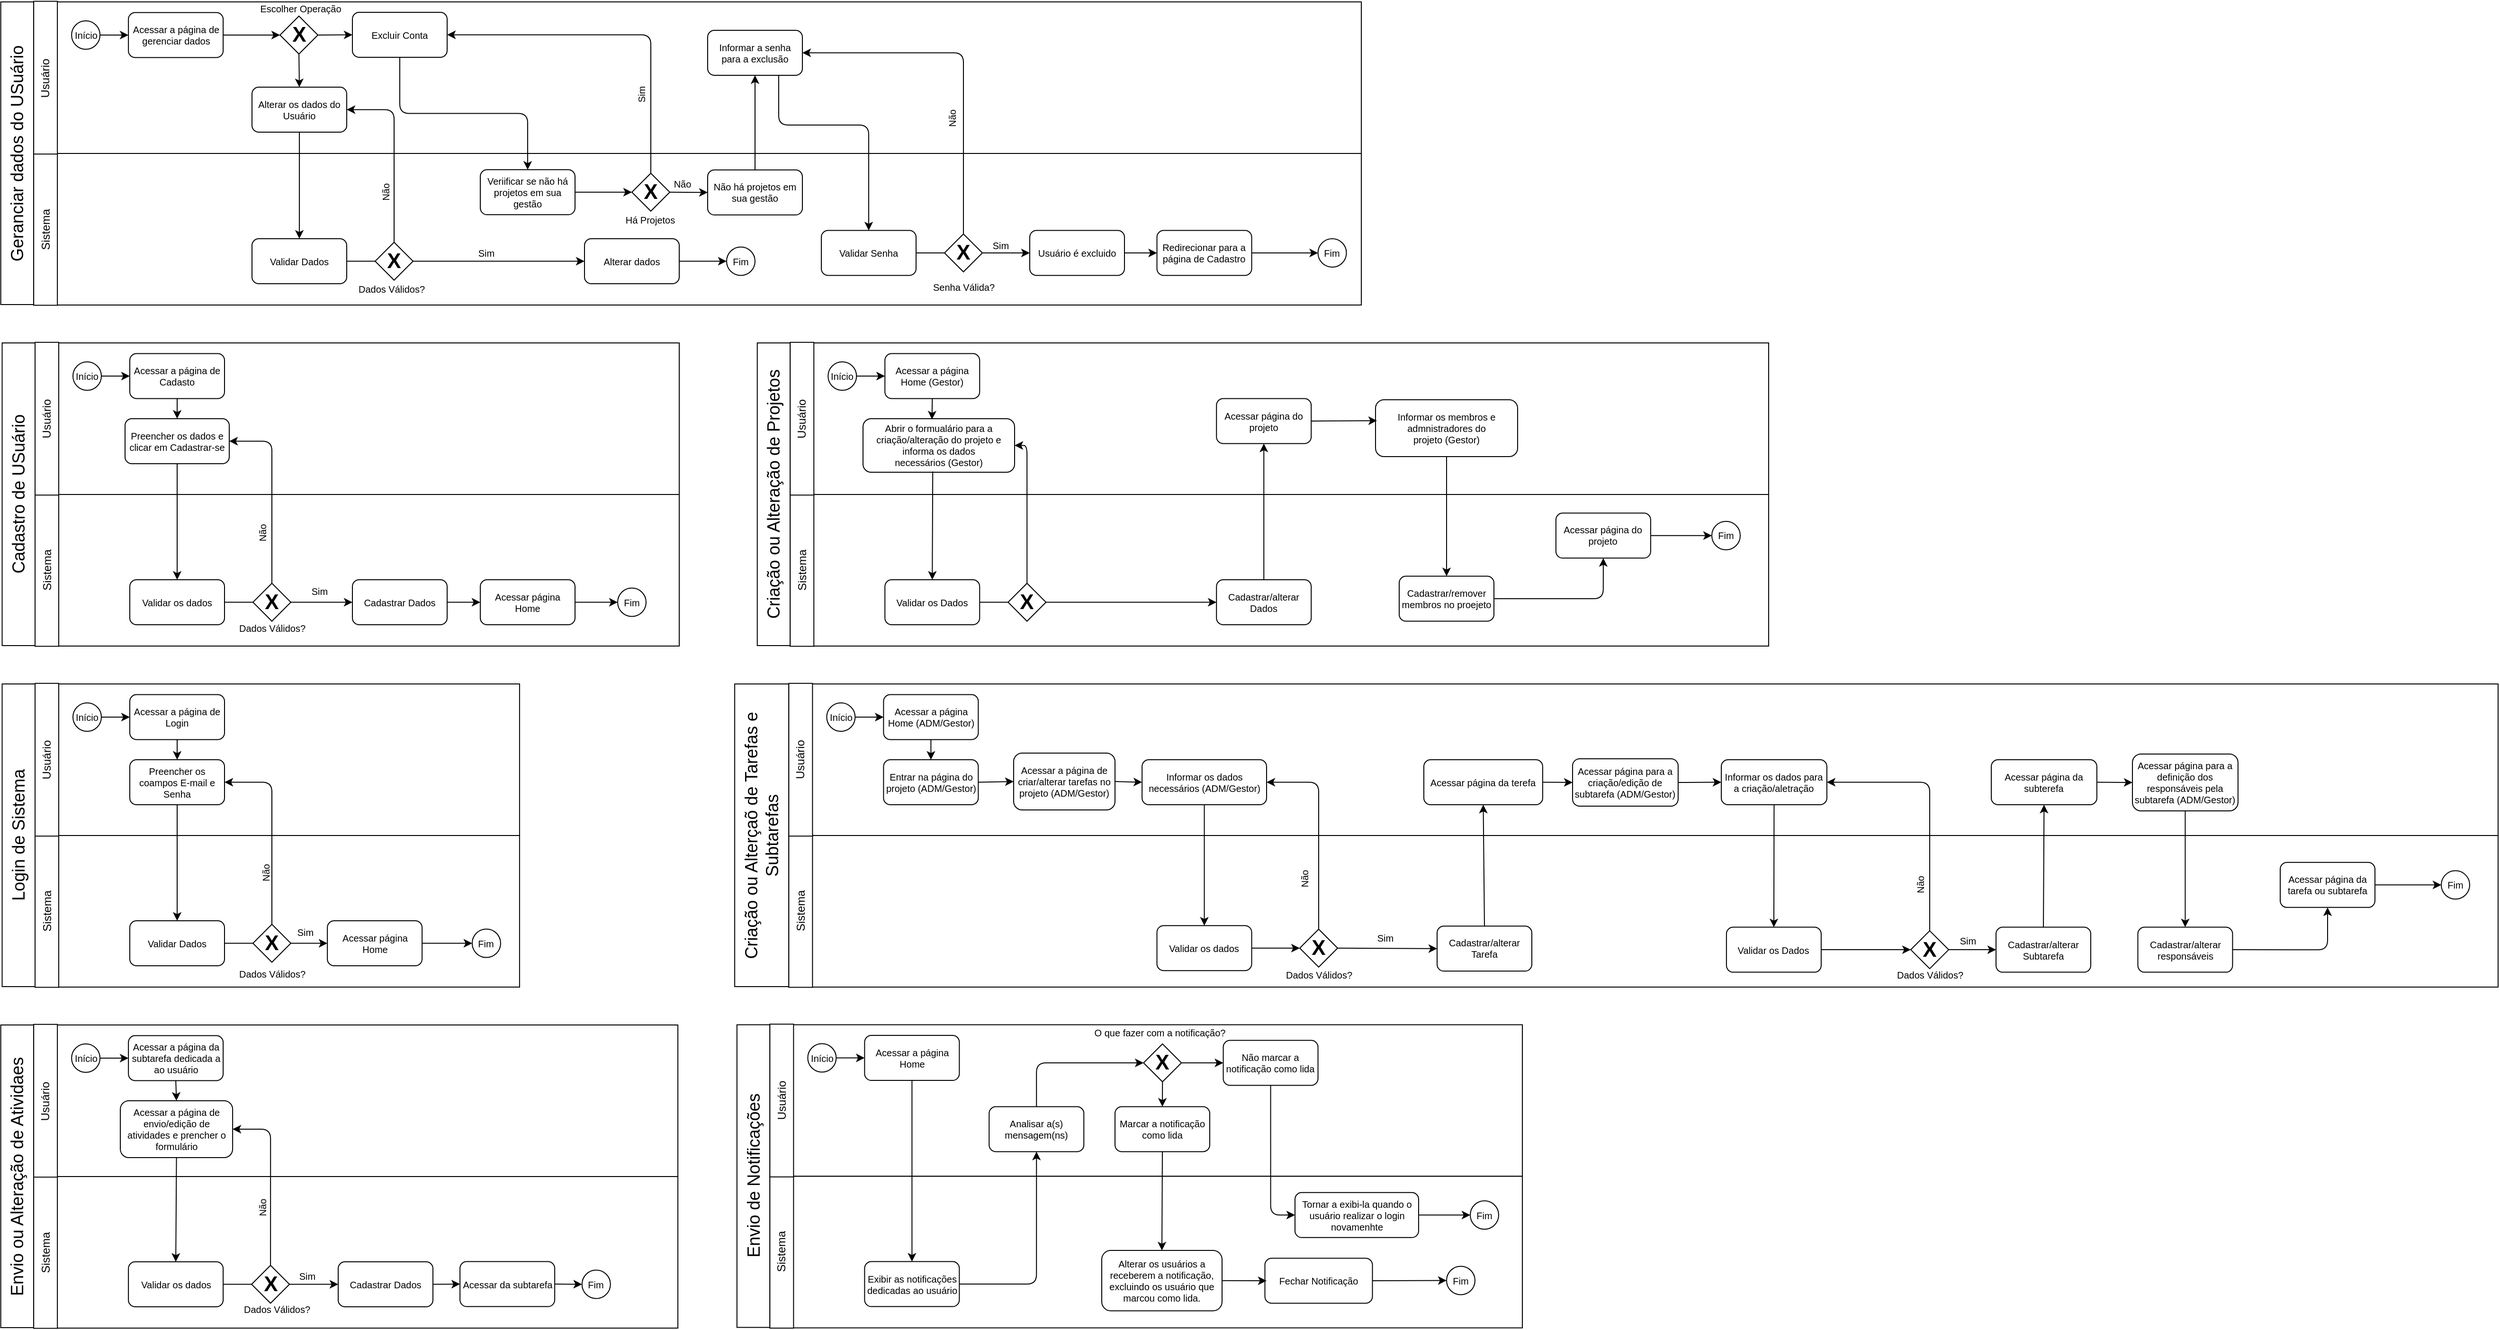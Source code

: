 <mxfile>
    <diagram id="48uAS24LZ3Q4GPk9hQN1" name="Page-1">
        <mxGraphModel dx="825" dy="1388" grid="1" gridSize="10" guides="1" tooltips="1" connect="1" arrows="1" fold="1" page="1" pageScale="1" pageWidth="850" pageHeight="1100" background="#ffffff" math="0" shadow="0">
            <root>
                <mxCell id="0"/>
                <mxCell id="1" parent="0"/>
                <mxCell id="285" value="" style="rounded=0;whiteSpace=wrap;html=1;" parent="1" vertex="1">
                    <mxGeometry x="200" y="360" width="680" height="160" as="geometry"/>
                </mxCell>
                <mxCell id="286" value="" style="rounded=0;whiteSpace=wrap;html=1;" parent="1" vertex="1">
                    <mxGeometry x="200" y="520" width="680" height="160" as="geometry"/>
                </mxCell>
                <mxCell id="287" value="&lt;font style=&quot;font-size: 18px;&quot;&gt;Cadastro de USuário&lt;/font&gt;" style="rounded=0;whiteSpace=wrap;html=1;rotation=-90;" parent="1" vertex="1">
                    <mxGeometry x="22.88" y="502.38" width="319.5" height="34.75" as="geometry"/>
                </mxCell>
                <mxCell id="288" value="Sistema" style="rounded=0;whiteSpace=wrap;html=1;rotation=-90;" parent="1" vertex="1">
                    <mxGeometry x="131.88" y="587.13" width="161.25" height="25" as="geometry"/>
                </mxCell>
                <mxCell id="289" value="Usuário" style="rounded=0;whiteSpace=wrap;html=1;rotation=-90;" parent="1" vertex="1">
                    <mxGeometry x="131.88" y="427.5" width="161.25" height="25" as="geometry"/>
                </mxCell>
                <mxCell id="290" value="&lt;font&gt;Início&lt;/font&gt;" style="ellipse;whiteSpace=wrap;html=1;aspect=fixed;fontSize=10;" parent="1" vertex="1">
                    <mxGeometry x="240" y="380" width="30" height="30" as="geometry"/>
                </mxCell>
                <mxCell id="291" value="Acessar a página de Cadasto" style="rounded=1;whiteSpace=wrap;html=1;fontSize=10;" parent="1" vertex="1">
                    <mxGeometry x="300" y="371.25" width="100" height="47.5" as="geometry"/>
                </mxCell>
                <mxCell id="292" value="" style="endArrow=classic;html=1;exitX=1;exitY=0.5;exitDx=0;exitDy=0;entryX=0;entryY=0.5;entryDx=0;entryDy=0;" parent="1" source="290" target="291" edge="1">
                    <mxGeometry width="50" height="50" relative="1" as="geometry">
                        <mxPoint x="330" y="460" as="sourcePoint"/>
                        <mxPoint x="380" y="410" as="targetPoint"/>
                    </mxGeometry>
                </mxCell>
                <mxCell id="293" value="Preencher os dados e clicar em Cadastrar-se" style="rounded=1;whiteSpace=wrap;html=1;fontSize=10;" parent="1" vertex="1">
                    <mxGeometry x="295" y="440" width="110" height="47.5" as="geometry"/>
                </mxCell>
                <mxCell id="294" value="" style="endArrow=classic;html=1;exitX=0.5;exitY=1;exitDx=0;exitDy=0;entryX=0.5;entryY=0;entryDx=0;entryDy=0;" parent="1" source="291" target="293" edge="1">
                    <mxGeometry width="50" height="50" relative="1" as="geometry">
                        <mxPoint x="330" y="460" as="sourcePoint"/>
                        <mxPoint x="380" y="410" as="targetPoint"/>
                    </mxGeometry>
                </mxCell>
                <mxCell id="295" value="Validar os dados" style="rounded=1;whiteSpace=wrap;html=1;fontSize=10;" parent="1" vertex="1">
                    <mxGeometry x="300" y="610" width="100" height="47.5" as="geometry"/>
                </mxCell>
                <mxCell id="296" value="&lt;b&gt;&lt;font style=&quot;font-size: 22px;&quot;&gt;X&lt;/font&gt;&lt;/b&gt;" style="rhombus;whiteSpace=wrap;html=1;" parent="1" vertex="1">
                    <mxGeometry x="430" y="613.75" width="40" height="40" as="geometry"/>
                </mxCell>
                <mxCell id="297" value="" style="endArrow=none;html=1;exitX=1;exitY=0.5;exitDx=0;exitDy=0;entryX=0;entryY=0.5;entryDx=0;entryDy=0;" parent="1" source="295" target="296" edge="1">
                    <mxGeometry width="50" height="50" relative="1" as="geometry">
                        <mxPoint x="410" y="530" as="sourcePoint"/>
                        <mxPoint x="460" y="480" as="targetPoint"/>
                    </mxGeometry>
                </mxCell>
                <mxCell id="298" value="" style="endArrow=classic;html=1;exitX=0.5;exitY=1;exitDx=0;exitDy=0;entryX=0.5;entryY=0;entryDx=0;entryDy=0;" parent="1" source="293" target="295" edge="1">
                    <mxGeometry width="50" height="50" relative="1" as="geometry">
                        <mxPoint x="410" y="530" as="sourcePoint"/>
                        <mxPoint x="460" y="480" as="targetPoint"/>
                    </mxGeometry>
                </mxCell>
                <mxCell id="300" value="" style="endArrow=classic;html=1;exitX=0.5;exitY=0;exitDx=0;exitDy=0;entryX=1;entryY=0.5;entryDx=0;entryDy=0;edgeStyle=orthogonalEdgeStyle;" parent="1" source="296" target="293" edge="1">
                    <mxGeometry width="50" height="50" relative="1" as="geometry">
                        <mxPoint x="410" y="600" as="sourcePoint"/>
                        <mxPoint x="450" y="584.63" as="targetPoint"/>
                    </mxGeometry>
                </mxCell>
                <mxCell id="303" value="" style="endArrow=classic;html=1;exitX=1;exitY=0.5;exitDx=0;exitDy=0;entryX=0;entryY=0.5;entryDx=0;entryDy=0;" parent="1" source="296" target="304" edge="1">
                    <mxGeometry width="50" height="50" relative="1" as="geometry">
                        <mxPoint x="400" y="580" as="sourcePoint"/>
                        <mxPoint x="510" y="633.75" as="targetPoint"/>
                    </mxGeometry>
                </mxCell>
                <mxCell id="304" value="Cadastrar Dados" style="rounded=1;whiteSpace=wrap;html=1;fontSize=10;" parent="1" vertex="1">
                    <mxGeometry x="535" y="610" width="100" height="47.5" as="geometry"/>
                </mxCell>
                <mxCell id="306" value="Acessar página Home" style="rounded=1;whiteSpace=wrap;html=1;fontSize=10;" parent="1" vertex="1">
                    <mxGeometry x="670" y="610" width="100" height="47.5" as="geometry"/>
                </mxCell>
                <mxCell id="307" value="" style="endArrow=classic;html=1;entryX=0;entryY=0.5;entryDx=0;entryDy=0;exitX=1;exitY=0.5;exitDx=0;exitDy=0;" parent="1" source="304" target="306" edge="1">
                    <mxGeometry width="50" height="50" relative="1" as="geometry">
                        <mxPoint x="640" y="620" as="sourcePoint"/>
                        <mxPoint x="690" y="570" as="targetPoint"/>
                    </mxGeometry>
                </mxCell>
                <mxCell id="308" value="&lt;font&gt;Fim&lt;/font&gt;" style="ellipse;whiteSpace=wrap;html=1;aspect=fixed;fontSize=10;" parent="1" vertex="1">
                    <mxGeometry x="815" y="618.75" width="30" height="30" as="geometry"/>
                </mxCell>
                <mxCell id="309" value="" style="endArrow=classic;html=1;exitX=1;exitY=0.5;exitDx=0;exitDy=0;entryX=0;entryY=0.5;entryDx=0;entryDy=0;" parent="1" source="306" target="308" edge="1">
                    <mxGeometry width="50" height="50" relative="1" as="geometry">
                        <mxPoint x="680" y="520" as="sourcePoint"/>
                        <mxPoint x="730" y="470" as="targetPoint"/>
                    </mxGeometry>
                </mxCell>
                <mxCell id="310" value="" style="rounded=0;whiteSpace=wrap;html=1;" parent="1" vertex="1">
                    <mxGeometry x="200" y="720" width="511.44" height="160" as="geometry"/>
                </mxCell>
                <mxCell id="311" value="" style="rounded=0;whiteSpace=wrap;html=1;" parent="1" vertex="1">
                    <mxGeometry x="200" y="880" width="511.44" height="160" as="geometry"/>
                </mxCell>
                <mxCell id="312" value="&lt;span style=&quot;font-size: 18px;&quot;&gt;Login de Sistema&lt;/span&gt;" style="rounded=0;whiteSpace=wrap;html=1;rotation=-90;" parent="1" vertex="1">
                    <mxGeometry x="22.88" y="862.38" width="319.5" height="34.75" as="geometry"/>
                </mxCell>
                <mxCell id="313" value="Sistema" style="rounded=0;whiteSpace=wrap;html=1;rotation=-90;" parent="1" vertex="1">
                    <mxGeometry x="131.88" y="947.13" width="161.25" height="25" as="geometry"/>
                </mxCell>
                <mxCell id="314" value="Usuário" style="rounded=0;whiteSpace=wrap;html=1;rotation=-90;" parent="1" vertex="1">
                    <mxGeometry x="131.88" y="787.5" width="161.25" height="25" as="geometry"/>
                </mxCell>
                <mxCell id="315" value="&lt;font&gt;Início&lt;/font&gt;" style="ellipse;whiteSpace=wrap;html=1;aspect=fixed;fontSize=10;" parent="1" vertex="1">
                    <mxGeometry x="240" y="740" width="30" height="30" as="geometry"/>
                </mxCell>
                <mxCell id="316" value="Acessar a página de Login" style="rounded=1;whiteSpace=wrap;html=1;fontSize=10;" parent="1" vertex="1">
                    <mxGeometry x="300" y="731.25" width="100" height="47.5" as="geometry"/>
                </mxCell>
                <mxCell id="317" value="" style="endArrow=classic;html=1;exitX=1;exitY=0.5;exitDx=0;exitDy=0;entryX=0;entryY=0.5;entryDx=0;entryDy=0;" parent="1" source="315" target="316" edge="1">
                    <mxGeometry width="50" height="50" relative="1" as="geometry">
                        <mxPoint x="330" y="820" as="sourcePoint"/>
                        <mxPoint x="380" y="770" as="targetPoint"/>
                    </mxGeometry>
                </mxCell>
                <mxCell id="318" value="Preencher os coampos E-mail e Senha" style="rounded=1;whiteSpace=wrap;html=1;fontSize=10;" parent="1" vertex="1">
                    <mxGeometry x="300" y="800" width="100" height="47.5" as="geometry"/>
                </mxCell>
                <mxCell id="319" value="" style="endArrow=classic;html=1;exitX=0.5;exitY=1;exitDx=0;exitDy=0;entryX=0.5;entryY=0;entryDx=0;entryDy=0;" parent="1" source="316" target="318" edge="1">
                    <mxGeometry width="50" height="50" relative="1" as="geometry">
                        <mxPoint x="330" y="820" as="sourcePoint"/>
                        <mxPoint x="380" y="770" as="targetPoint"/>
                    </mxGeometry>
                </mxCell>
                <mxCell id="320" value="Validar Dados" style="rounded=1;whiteSpace=wrap;html=1;fontSize=10;" parent="1" vertex="1">
                    <mxGeometry x="300" y="970" width="100" height="47.5" as="geometry"/>
                </mxCell>
                <mxCell id="321" value="&lt;b&gt;&lt;font style=&quot;font-size: 22px;&quot;&gt;X&lt;/font&gt;&lt;/b&gt;" style="rhombus;whiteSpace=wrap;html=1;" parent="1" vertex="1">
                    <mxGeometry x="430" y="973.75" width="40" height="40" as="geometry"/>
                </mxCell>
                <mxCell id="322" value="" style="endArrow=none;html=1;exitX=1;exitY=0.5;exitDx=0;exitDy=0;entryX=0;entryY=0.5;entryDx=0;entryDy=0;" parent="1" source="320" target="321" edge="1">
                    <mxGeometry width="50" height="50" relative="1" as="geometry">
                        <mxPoint x="410" y="890" as="sourcePoint"/>
                        <mxPoint x="460" y="840" as="targetPoint"/>
                    </mxGeometry>
                </mxCell>
                <mxCell id="323" value="" style="endArrow=classic;html=1;exitX=0.5;exitY=1;exitDx=0;exitDy=0;entryX=0.5;entryY=0;entryDx=0;entryDy=0;" parent="1" source="318" target="320" edge="1">
                    <mxGeometry width="50" height="50" relative="1" as="geometry">
                        <mxPoint x="410" y="890" as="sourcePoint"/>
                        <mxPoint x="460" y="840" as="targetPoint"/>
                    </mxGeometry>
                </mxCell>
                <mxCell id="325" value="" style="endArrow=classic;html=1;exitX=0.5;exitY=0;exitDx=0;exitDy=0;entryX=1;entryY=0.5;entryDx=0;entryDy=0;edgeStyle=orthogonalEdgeStyle;" parent="1" source="321" target="318" edge="1">
                    <mxGeometry width="50" height="50" relative="1" as="geometry">
                        <mxPoint x="410" y="960" as="sourcePoint"/>
                        <mxPoint x="450" y="944.63" as="targetPoint"/>
                    </mxGeometry>
                </mxCell>
                <mxCell id="328" value="" style="endArrow=classic;html=1;exitX=1;exitY=0.5;exitDx=0;exitDy=0;entryX=0;entryY=0.5;entryDx=0;entryDy=0;" parent="1" source="321" target="331" edge="1">
                    <mxGeometry width="50" height="50" relative="1" as="geometry">
                        <mxPoint x="400" y="940" as="sourcePoint"/>
                        <mxPoint x="510" y="993.75" as="targetPoint"/>
                    </mxGeometry>
                </mxCell>
                <mxCell id="331" value="Acessar página Home" style="rounded=1;whiteSpace=wrap;html=1;fontSize=10;" parent="1" vertex="1">
                    <mxGeometry x="508.56" y="970" width="100" height="47.5" as="geometry"/>
                </mxCell>
                <mxCell id="333" value="&lt;font&gt;Fim&lt;/font&gt;" style="ellipse;whiteSpace=wrap;html=1;aspect=fixed;fontSize=10;" parent="1" vertex="1">
                    <mxGeometry x="661.44" y="978.75" width="30" height="30" as="geometry"/>
                </mxCell>
                <mxCell id="334" value="" style="endArrow=classic;html=1;exitX=1;exitY=0.5;exitDx=0;exitDy=0;entryX=0;entryY=0.5;entryDx=0;entryDy=0;" parent="1" source="331" target="333" edge="1">
                    <mxGeometry width="50" height="50" relative="1" as="geometry">
                        <mxPoint x="680" y="880" as="sourcePoint"/>
                        <mxPoint x="730" y="830" as="targetPoint"/>
                    </mxGeometry>
                </mxCell>
                <mxCell id="335" value="" style="rounded=0;whiteSpace=wrap;html=1;" parent="1" vertex="1">
                    <mxGeometry x="997.12" y="360" width="1032.88" height="160" as="geometry"/>
                </mxCell>
                <mxCell id="336" value="" style="rounded=0;whiteSpace=wrap;html=1;" parent="1" vertex="1">
                    <mxGeometry x="997.12" y="520" width="1032.88" height="160" as="geometry"/>
                </mxCell>
                <mxCell id="337" value="&lt;font style=&quot;font-size: 18px;&quot;&gt;Criação ou Alteração de Projetos&lt;/font&gt;" style="rounded=0;whiteSpace=wrap;html=1;rotation=-90;" parent="1" vertex="1">
                    <mxGeometry x="820" y="502.38" width="319.5" height="34.75" as="geometry"/>
                </mxCell>
                <mxCell id="338" value="Sistema" style="rounded=0;whiteSpace=wrap;html=1;rotation=-90;" parent="1" vertex="1">
                    <mxGeometry x="929" y="587.13" width="161.25" height="25" as="geometry"/>
                </mxCell>
                <mxCell id="339" value="Usuário" style="rounded=0;whiteSpace=wrap;html=1;rotation=-90;" parent="1" vertex="1">
                    <mxGeometry x="929" y="427.5" width="161.25" height="25" as="geometry"/>
                </mxCell>
                <mxCell id="340" value="&lt;font&gt;Início&lt;/font&gt;" style="ellipse;whiteSpace=wrap;html=1;aspect=fixed;fontSize=10;" parent="1" vertex="1">
                    <mxGeometry x="1037.12" y="380" width="30" height="30" as="geometry"/>
                </mxCell>
                <mxCell id="341" value="Acessar a página Home (&lt;span style=&quot;color: rgb(0, 0, 0);&quot;&gt;Gestor)&lt;/span&gt;" style="rounded=1;whiteSpace=wrap;html=1;fontSize=10;" parent="1" vertex="1">
                    <mxGeometry x="1097.12" y="371.25" width="100" height="47.5" as="geometry"/>
                </mxCell>
                <mxCell id="342" value="" style="endArrow=classic;html=1;exitX=1;exitY=0.5;exitDx=0;exitDy=0;entryX=0;entryY=0.5;entryDx=0;entryDy=0;" parent="1" source="340" target="341" edge="1">
                    <mxGeometry width="50" height="50" relative="1" as="geometry">
                        <mxPoint x="1127.12" y="460" as="sourcePoint"/>
                        <mxPoint x="1177.12" y="410" as="targetPoint"/>
                    </mxGeometry>
                </mxCell>
                <mxCell id="343" value="Abrir o formualário para a criação/alteração do projeto e informa os dados necessários&amp;nbsp;&lt;span style=&quot;color: rgb(0, 0, 0);&quot;&gt;(&lt;/span&gt;&lt;span style=&quot;color: rgb(0, 0, 0);&quot;&gt;Gestor)&lt;/span&gt;" style="rounded=1;whiteSpace=wrap;html=1;fontSize=10;" parent="1" vertex="1">
                    <mxGeometry x="1074" y="440" width="160" height="56.5" as="geometry"/>
                </mxCell>
                <mxCell id="344" value="" style="endArrow=classic;html=1;exitX=0.5;exitY=1;exitDx=0;exitDy=0;entryX=0.455;entryY=0.014;entryDx=0;entryDy=0;entryPerimeter=0;" parent="1" source="341" target="343" edge="1">
                    <mxGeometry width="50" height="50" relative="1" as="geometry">
                        <mxPoint x="1127.12" y="460" as="sourcePoint"/>
                        <mxPoint x="1177.12" y="410" as="targetPoint"/>
                    </mxGeometry>
                </mxCell>
                <mxCell id="345" value="Validar os Dados" style="rounded=1;whiteSpace=wrap;html=1;fontSize=10;" parent="1" vertex="1">
                    <mxGeometry x="1097.12" y="610" width="100" height="47.5" as="geometry"/>
                </mxCell>
                <mxCell id="346" value="&lt;b&gt;&lt;font style=&quot;font-size: 22px;&quot;&gt;X&lt;/font&gt;&lt;/b&gt;" style="rhombus;whiteSpace=wrap;html=1;" parent="1" vertex="1">
                    <mxGeometry x="1227.12" y="613.75" width="40" height="40" as="geometry"/>
                </mxCell>
                <mxCell id="347" value="" style="endArrow=none;html=1;exitX=1;exitY=0.5;exitDx=0;exitDy=0;entryX=0;entryY=0.5;entryDx=0;entryDy=0;" parent="1" source="345" target="346" edge="1">
                    <mxGeometry width="50" height="50" relative="1" as="geometry">
                        <mxPoint x="1207.12" y="530" as="sourcePoint"/>
                        <mxPoint x="1257.12" y="480" as="targetPoint"/>
                    </mxGeometry>
                </mxCell>
                <mxCell id="348" value="" style="endArrow=classic;html=1;exitX=0.46;exitY=0.987;exitDx=0;exitDy=0;entryX=0.5;entryY=0;entryDx=0;entryDy=0;exitPerimeter=0;" parent="1" source="343" target="345" edge="1">
                    <mxGeometry width="50" height="50" relative="1" as="geometry">
                        <mxPoint x="1207.12" y="530" as="sourcePoint"/>
                        <mxPoint x="1257.12" y="480" as="targetPoint"/>
                    </mxGeometry>
                </mxCell>
                <mxCell id="350" value="" style="endArrow=classic;html=1;exitX=0.5;exitY=0;exitDx=0;exitDy=0;entryX=1;entryY=0.5;entryDx=0;entryDy=0;edgeStyle=orthogonalEdgeStyle;" parent="1" source="346" target="343" edge="1">
                    <mxGeometry width="50" height="50" relative="1" as="geometry">
                        <mxPoint x="1207.12" y="600" as="sourcePoint"/>
                        <mxPoint x="1247.12" y="584.63" as="targetPoint"/>
                    </mxGeometry>
                </mxCell>
                <mxCell id="353" value="" style="endArrow=classic;html=1;exitX=1;exitY=0.5;exitDx=0;exitDy=0;entryX=0;entryY=0.5;entryDx=0;entryDy=0;" parent="1" source="346" target="354" edge="1">
                    <mxGeometry width="50" height="50" relative="1" as="geometry">
                        <mxPoint x="1197.12" y="580" as="sourcePoint"/>
                        <mxPoint x="1307.12" y="633.75" as="targetPoint"/>
                    </mxGeometry>
                </mxCell>
                <mxCell id="354" value="Cadastrar/alterar Dados" style="rounded=1;whiteSpace=wrap;html=1;fontSize=10;" parent="1" vertex="1">
                    <mxGeometry x="1447.12" y="610" width="100" height="47.5" as="geometry"/>
                </mxCell>
                <mxCell id="356" value="Acessar página do projeto" style="rounded=1;whiteSpace=wrap;html=1;fontSize=10;" parent="1" vertex="1">
                    <mxGeometry x="1447.12" y="418.75" width="100" height="47.5" as="geometry"/>
                </mxCell>
                <mxCell id="357" value="" style="endArrow=classic;html=1;entryX=0.5;entryY=1;entryDx=0;entryDy=0;exitX=0.5;exitY=0;exitDx=0;exitDy=0;" parent="1" source="354" target="356" edge="1">
                    <mxGeometry width="50" height="50" relative="1" as="geometry">
                        <mxPoint x="1437.12" y="620" as="sourcePoint"/>
                        <mxPoint x="1487.12" y="570" as="targetPoint"/>
                    </mxGeometry>
                </mxCell>
                <mxCell id="360" value="Informar os membros e admnistradores do projeto&amp;nbsp;&lt;span style=&quot;color: rgb(0, 0, 0);&quot;&gt;(&lt;/span&gt;&lt;span style=&quot;color: rgb(0, 0, 0);&quot;&gt;Gestor)&lt;/span&gt;" style="rounded=1;whiteSpace=wrap;html=1;fontSize=10;" parent="1" vertex="1">
                    <mxGeometry x="1615" y="420" width="150" height="60" as="geometry"/>
                </mxCell>
                <mxCell id="361" value="" style="endArrow=classic;html=1;exitX=1;exitY=0.5;exitDx=0;exitDy=0;entryX=0.01;entryY=0.367;entryDx=0;entryDy=0;entryPerimeter=0;" parent="1" source="356" target="360" edge="1">
                    <mxGeometry width="50" height="50" relative="1" as="geometry">
                        <mxPoint x="1590" y="540" as="sourcePoint"/>
                        <mxPoint x="1640" y="490" as="targetPoint"/>
                    </mxGeometry>
                </mxCell>
                <mxCell id="362" value="Cadastrar/remover membros no proejeto" style="rounded=1;whiteSpace=wrap;html=1;fontSize=10;" parent="1" vertex="1">
                    <mxGeometry x="1640" y="606.25" width="100" height="47.5" as="geometry"/>
                </mxCell>
                <mxCell id="363" value="" style="endArrow=classic;html=1;exitX=0.5;exitY=1;exitDx=0;exitDy=0;entryX=0.5;entryY=0;entryDx=0;entryDy=0;" parent="1" source="360" target="362" edge="1">
                    <mxGeometry width="50" height="50" relative="1" as="geometry">
                        <mxPoint x="1720" y="540" as="sourcePoint"/>
                        <mxPoint x="1770" y="490" as="targetPoint"/>
                    </mxGeometry>
                </mxCell>
                <mxCell id="366" value="" style="rounded=0;whiteSpace=wrap;html=1;" parent="1" vertex="1">
                    <mxGeometry x="995.68" y="720" width="1804.32" height="160" as="geometry"/>
                </mxCell>
                <mxCell id="367" value="" style="rounded=0;whiteSpace=wrap;html=1;" parent="1" vertex="1">
                    <mxGeometry x="995.68" y="880" width="1804.32" height="160" as="geometry"/>
                </mxCell>
                <mxCell id="368" value="&lt;font style=&quot;font-size: 18px;&quot;&gt;Criação ou Alterçaõ de Tarefas e Subtarefas&lt;/font&gt;" style="rounded=0;whiteSpace=wrap;html=1;rotation=-90;" parent="1" vertex="1">
                    <mxGeometry x="807.37" y="851.19" width="319.5" height="57.13" as="geometry"/>
                </mxCell>
                <mxCell id="369" value="Sistema" style="rounded=0;whiteSpace=wrap;html=1;rotation=-90;" parent="1" vertex="1">
                    <mxGeometry x="927.56" y="947.13" width="161.25" height="25" as="geometry"/>
                </mxCell>
                <mxCell id="370" value="Usuário" style="rounded=0;whiteSpace=wrap;html=1;rotation=-90;" parent="1" vertex="1">
                    <mxGeometry x="927.56" y="787.5" width="161.25" height="25" as="geometry"/>
                </mxCell>
                <mxCell id="371" value="&lt;font&gt;Início&lt;/font&gt;" style="ellipse;whiteSpace=wrap;html=1;aspect=fixed;fontSize=10;" parent="1" vertex="1">
                    <mxGeometry x="1035.68" y="740" width="30" height="30" as="geometry"/>
                </mxCell>
                <mxCell id="372" value="Acessar a página Home (&lt;span style=&quot;color: rgb(0, 0, 0);&quot;&gt;ADM/Gestor)&lt;/span&gt;" style="rounded=1;whiteSpace=wrap;html=1;fontSize=10;" parent="1" vertex="1">
                    <mxGeometry x="1095.68" y="731.25" width="100" height="47.5" as="geometry"/>
                </mxCell>
                <mxCell id="373" value="" style="endArrow=classic;html=1;exitX=1;exitY=0.5;exitDx=0;exitDy=0;entryX=0;entryY=0.5;entryDx=0;entryDy=0;" parent="1" source="371" target="372" edge="1">
                    <mxGeometry width="50" height="50" relative="1" as="geometry">
                        <mxPoint x="1125.68" y="820" as="sourcePoint"/>
                        <mxPoint x="1175.68" y="770" as="targetPoint"/>
                    </mxGeometry>
                </mxCell>
                <mxCell id="374" value="Entrar na página do projeto&amp;nbsp;&lt;span style=&quot;color: rgb(0, 0, 0);&quot;&gt;(&lt;/span&gt;&lt;span style=&quot;color: rgb(0, 0, 0);&quot;&gt;ADM/Gestor)&lt;/span&gt;" style="rounded=1;whiteSpace=wrap;html=1;fontSize=10;" parent="1" vertex="1">
                    <mxGeometry x="1095.68" y="800" width="100" height="47.5" as="geometry"/>
                </mxCell>
                <mxCell id="376" value="Validar os dados" style="rounded=1;whiteSpace=wrap;html=1;fontSize=10;" parent="1" vertex="1">
                    <mxGeometry x="1384.28" y="975.12" width="100" height="47.5" as="geometry"/>
                </mxCell>
                <mxCell id="385" value="Cadastrar/alterar Tarefa" style="rounded=1;whiteSpace=wrap;html=1;fontSize=10;" parent="1" vertex="1">
                    <mxGeometry x="1680.0" y="975.63" width="100" height="47.5" as="geometry"/>
                </mxCell>
                <mxCell id="392" value="" style="endArrow=classic;html=1;exitX=0.5;exitY=1;exitDx=0;exitDy=0;entryX=0.5;entryY=0;entryDx=0;entryDy=0;" parent="1" source="372" target="374" edge="1">
                    <mxGeometry width="50" height="50" relative="1" as="geometry">
                        <mxPoint x="1220" y="880" as="sourcePoint"/>
                        <mxPoint x="1270" y="830" as="targetPoint"/>
                    </mxGeometry>
                </mxCell>
                <mxCell id="393" value="Acessar a página de criar/alterar tarefas no projeto&amp;nbsp;&lt;span style=&quot;color: rgb(0, 0, 0);&quot;&gt;(&lt;/span&gt;&lt;span style=&quot;color: rgb(0, 0, 0);&quot;&gt;ADM/Gestor)&lt;/span&gt;" style="rounded=1;whiteSpace=wrap;html=1;fontSize=10;" parent="1" vertex="1">
                    <mxGeometry x="1233" y="793" width="107" height="60" as="geometry"/>
                </mxCell>
                <mxCell id="394" value="" style="endArrow=classic;html=1;exitX=1;exitY=0.5;exitDx=0;exitDy=0;entryX=0;entryY=0.5;entryDx=0;entryDy=0;" parent="1" source="374" target="393" edge="1">
                    <mxGeometry width="50" height="50" relative="1" as="geometry">
                        <mxPoint x="1370" y="810" as="sourcePoint"/>
                        <mxPoint x="1420" y="760" as="targetPoint"/>
                    </mxGeometry>
                </mxCell>
                <mxCell id="395" value="&lt;span style=&quot;color: rgb(0, 0, 0);&quot;&gt;Informar os dados necessários&amp;nbsp;&lt;/span&gt;&lt;span style=&quot;color: rgb(0, 0, 0);&quot;&gt;(&lt;/span&gt;&lt;span style=&quot;color: rgb(0, 0, 0);&quot;&gt;ADM/Gestor)&lt;/span&gt;" style="rounded=1;whiteSpace=wrap;html=1;fontSize=10;" parent="1" vertex="1">
                    <mxGeometry x="1368.56" y="800" width="131.44" height="47.5" as="geometry"/>
                </mxCell>
                <mxCell id="396" value="" style="endArrow=classic;html=1;exitX=1;exitY=0.5;exitDx=0;exitDy=0;entryX=0;entryY=0.5;entryDx=0;entryDy=0;" parent="1" source="393" target="395" edge="1">
                    <mxGeometry width="50" height="50" relative="1" as="geometry">
                        <mxPoint x="1390" y="860" as="sourcePoint"/>
                        <mxPoint x="1440" y="810" as="targetPoint"/>
                    </mxGeometry>
                </mxCell>
                <mxCell id="397" value="&lt;b&gt;&lt;font style=&quot;font-size: 22px;&quot;&gt;X&lt;/font&gt;&lt;/b&gt;" style="rhombus;whiteSpace=wrap;html=1;" parent="1" vertex="1">
                    <mxGeometry x="1535.0" y="978.88" width="40" height="40" as="geometry"/>
                </mxCell>
                <mxCell id="402" value="" style="endArrow=classic;html=1;exitX=0.5;exitY=1;exitDx=0;exitDy=0;entryX=0.5;entryY=0;entryDx=0;entryDy=0;" parent="1" source="395" target="376" edge="1">
                    <mxGeometry width="50" height="50" relative="1" as="geometry">
                        <mxPoint x="1390" y="920" as="sourcePoint"/>
                        <mxPoint x="1440" y="870" as="targetPoint"/>
                    </mxGeometry>
                </mxCell>
                <mxCell id="403" value="" style="endArrow=classic;html=1;exitX=1;exitY=0.5;exitDx=0;exitDy=0;entryX=0;entryY=0.5;entryDx=0;entryDy=0;" parent="1" source="376" target="397" edge="1">
                    <mxGeometry width="50" height="50" relative="1" as="geometry">
                        <mxPoint x="1390" y="937" as="sourcePoint"/>
                        <mxPoint x="1440" y="887" as="targetPoint"/>
                    </mxGeometry>
                </mxCell>
                <mxCell id="405" value="" style="endArrow=classic;html=1;exitX=1;exitY=0.5;exitDx=0;exitDy=0;entryX=0;entryY=0.5;entryDx=0;entryDy=0;" parent="1" source="397" target="385" edge="1">
                    <mxGeometry width="50" height="50" relative="1" as="geometry">
                        <mxPoint x="1620" y="999.38" as="sourcePoint"/>
                        <mxPoint x="1590" y="890" as="targetPoint"/>
                    </mxGeometry>
                </mxCell>
                <mxCell id="406" value="Acessar página da terefa" style="rounded=1;whiteSpace=wrap;html=1;fontSize=10;" parent="1" vertex="1">
                    <mxGeometry x="1666" y="800" width="125.44" height="47.5" as="geometry"/>
                </mxCell>
                <mxCell id="407" value="" style="endArrow=classic;html=1;exitX=0.5;exitY=0;exitDx=0;exitDy=0;entryX=0.5;entryY=1;entryDx=0;entryDy=0;" parent="1" source="385" target="406" edge="1">
                    <mxGeometry width="50" height="50" relative="1" as="geometry">
                        <mxPoint x="1600" y="840" as="sourcePoint"/>
                        <mxPoint x="1650" y="790" as="targetPoint"/>
                    </mxGeometry>
                </mxCell>
                <mxCell id="408" value="&lt;span style=&quot;color: rgb(0, 0, 0);&quot;&gt;Acessar página para a criação/edição de subtarefa&amp;nbsp;&lt;/span&gt;&lt;span style=&quot;color: rgb(0, 0, 0);&quot;&gt;(&lt;/span&gt;&lt;span style=&quot;color: rgb(0, 0, 0);&quot;&gt;ADM/Gestor)&lt;/span&gt;" style="rounded=1;whiteSpace=wrap;html=1;fontSize=10;" parent="1" vertex="1">
                    <mxGeometry x="1823" y="799" width="111.44" height="50" as="geometry"/>
                </mxCell>
                <mxCell id="409" value="" style="endArrow=classic;html=1;exitX=1;exitY=0.5;exitDx=0;exitDy=0;entryX=0;entryY=0.5;entryDx=0;entryDy=0;" parent="1" source="406" target="408" edge="1">
                    <mxGeometry width="50" height="50" relative="1" as="geometry">
                        <mxPoint x="1820" y="840" as="sourcePoint"/>
                        <mxPoint x="1870" y="790" as="targetPoint"/>
                    </mxGeometry>
                </mxCell>
                <mxCell id="410" value="&lt;span style=&quot;color: rgb(0, 0, 0);&quot;&gt;Informar os dados para a criação/aletração&lt;/span&gt;" style="rounded=1;whiteSpace=wrap;html=1;fontSize=10;" parent="1" vertex="1">
                    <mxGeometry x="1980" y="800" width="111.44" height="47.5" as="geometry"/>
                </mxCell>
                <mxCell id="411" value="" style="endArrow=classic;html=1;exitX=1;exitY=0.5;exitDx=0;exitDy=0;entryX=0;entryY=0.5;entryDx=0;entryDy=0;" parent="1" source="408" target="410" edge="1">
                    <mxGeometry width="50" height="50" relative="1" as="geometry">
                        <mxPoint x="2040" y="880" as="sourcePoint"/>
                        <mxPoint x="2090" y="830" as="targetPoint"/>
                    </mxGeometry>
                </mxCell>
                <mxCell id="412" value="Validar os Dados" style="rounded=1;whiteSpace=wrap;html=1;fontSize=10;" parent="1" vertex="1">
                    <mxGeometry x="1985.44" y="976.81" width="100" height="47.5" as="geometry"/>
                </mxCell>
                <mxCell id="414" value="&lt;b&gt;&lt;font style=&quot;font-size: 22px;&quot;&gt;X&lt;/font&gt;&lt;/b&gt;" style="rhombus;whiteSpace=wrap;html=1;" parent="1" vertex="1">
                    <mxGeometry x="2180" y="980.56" width="40" height="40" as="geometry"/>
                </mxCell>
                <mxCell id="415" value="" style="endArrow=classic;html=1;exitX=0.5;exitY=1;exitDx=0;exitDy=0;" parent="1" source="410" target="412" edge="1">
                    <mxGeometry width="50" height="50" relative="1" as="geometry">
                        <mxPoint x="2010" y="910" as="sourcePoint"/>
                        <mxPoint x="2060" y="860" as="targetPoint"/>
                    </mxGeometry>
                </mxCell>
                <mxCell id="421" value="Cadastrar/alterar Subtarefa" style="rounded=1;whiteSpace=wrap;html=1;fontSize=10;" parent="1" vertex="1">
                    <mxGeometry x="2270" y="976.81" width="100" height="47.5" as="geometry"/>
                </mxCell>
                <mxCell id="422" value="" style="endArrow=classic;html=1;exitX=1;exitY=0.5;exitDx=0;exitDy=0;entryX=0;entryY=0.5;entryDx=0;entryDy=0;" parent="1" source="414" target="421" edge="1">
                    <mxGeometry width="50" height="50" relative="1" as="geometry">
                        <mxPoint x="2210" y="1000.38" as="sourcePoint"/>
                        <mxPoint x="2290" y="920" as="targetPoint"/>
                    </mxGeometry>
                </mxCell>
                <mxCell id="423" value="Acessar página da subterefa" style="rounded=1;whiteSpace=wrap;html=1;fontSize=10;" parent="1" vertex="1">
                    <mxGeometry x="2265" y="800" width="111.44" height="47.5" as="geometry"/>
                </mxCell>
                <mxCell id="424" value="&lt;span style=&quot;color: rgb(0, 0, 0);&quot;&gt;Acessar página para a definição dos responsáveis pela subtarefa&amp;nbsp;&lt;/span&gt;&lt;span style=&quot;color: rgb(0, 0, 0);&quot;&gt;(&lt;/span&gt;&lt;span style=&quot;color: rgb(0, 0, 0);&quot;&gt;ADM/Gestor)&lt;/span&gt;" style="rounded=1;whiteSpace=wrap;html=1;fontSize=10;" parent="1" vertex="1">
                    <mxGeometry x="2414" y="794" width="111.44" height="60" as="geometry"/>
                </mxCell>
                <mxCell id="425" value="" style="endArrow=classic;html=1;exitX=1;exitY=0.5;exitDx=0;exitDy=0;entryX=0;entryY=0.5;entryDx=0;entryDy=0;" parent="1" source="423" target="424" edge="1">
                    <mxGeometry width="50" height="50" relative="1" as="geometry">
                        <mxPoint x="2416" y="840" as="sourcePoint"/>
                        <mxPoint x="2466" y="790" as="targetPoint"/>
                    </mxGeometry>
                </mxCell>
                <mxCell id="426" value="" style="endArrow=classic;html=1;entryX=0.5;entryY=1;entryDx=0;entryDy=0;exitX=0.5;exitY=0;exitDx=0;exitDy=0;" parent="1" source="421" target="423" edge="1">
                    <mxGeometry width="50" height="50" relative="1" as="geometry">
                        <mxPoint x="2350" y="930" as="sourcePoint"/>
                        <mxPoint x="2400" y="880" as="targetPoint"/>
                    </mxGeometry>
                </mxCell>
                <mxCell id="427" value="Cadastrar/alterar responsáveis" style="rounded=1;whiteSpace=wrap;html=1;fontSize=10;" parent="1" vertex="1">
                    <mxGeometry x="2419.72" y="976.81" width="100" height="47.5" as="geometry"/>
                </mxCell>
                <mxCell id="429" value="" style="endArrow=classic;html=1;exitX=0.5;exitY=1;exitDx=0;exitDy=0;entryX=0.5;entryY=0;entryDx=0;entryDy=0;" parent="1" source="424" target="427" edge="1">
                    <mxGeometry width="50" height="50" relative="1" as="geometry">
                        <mxPoint x="2510" y="910" as="sourcePoint"/>
                        <mxPoint x="2560" y="860" as="targetPoint"/>
                    </mxGeometry>
                </mxCell>
                <mxCell id="430" value="" style="rounded=0;whiteSpace=wrap;html=1;" parent="1" vertex="1">
                    <mxGeometry x="198.56" width="1401.44" height="160" as="geometry"/>
                </mxCell>
                <mxCell id="431" value="" style="rounded=0;whiteSpace=wrap;html=1;" parent="1" vertex="1">
                    <mxGeometry x="198.56" y="160" width="1401.44" height="160" as="geometry"/>
                </mxCell>
                <mxCell id="432" value="&lt;font style=&quot;font-size: 18px;&quot;&gt;Geranciar dados do USuário&lt;/font&gt;" style="rounded=0;whiteSpace=wrap;html=1;rotation=-90;" parent="1" vertex="1">
                    <mxGeometry x="21.44" y="142.38" width="319.5" height="34.75" as="geometry"/>
                </mxCell>
                <mxCell id="433" value="Sistema" style="rounded=0;whiteSpace=wrap;html=1;rotation=-90;" parent="1" vertex="1">
                    <mxGeometry x="130.44" y="227.13" width="161.25" height="25" as="geometry"/>
                </mxCell>
                <mxCell id="434" value="Usuário" style="rounded=0;whiteSpace=wrap;html=1;rotation=-90;" parent="1" vertex="1">
                    <mxGeometry x="130.44" y="67.5" width="161.25" height="25" as="geometry"/>
                </mxCell>
                <mxCell id="435" value="&lt;font&gt;Início&lt;/font&gt;" style="ellipse;whiteSpace=wrap;html=1;aspect=fixed;fontSize=10;" parent="1" vertex="1">
                    <mxGeometry x="238.56" y="20" width="30" height="30" as="geometry"/>
                </mxCell>
                <mxCell id="436" value="Acessar a página de gerenciar dados" style="rounded=1;whiteSpace=wrap;html=1;fontSize=10;" parent="1" vertex="1">
                    <mxGeometry x="298.56" y="11.25" width="100" height="47.5" as="geometry"/>
                </mxCell>
                <mxCell id="437" value="" style="endArrow=classic;html=1;exitX=1;exitY=0.5;exitDx=0;exitDy=0;entryX=0;entryY=0.5;entryDx=0;entryDy=0;" parent="1" source="435" target="436" edge="1">
                    <mxGeometry width="50" height="50" relative="1" as="geometry">
                        <mxPoint x="328.56" y="100" as="sourcePoint"/>
                        <mxPoint x="378.56" y="50" as="targetPoint"/>
                    </mxGeometry>
                </mxCell>
                <mxCell id="453" value="&lt;font&gt;Fim&lt;/font&gt;" style="ellipse;whiteSpace=wrap;html=1;aspect=fixed;fontSize=10;" parent="1" vertex="1">
                    <mxGeometry x="930" y="258.75" width="30" height="30" as="geometry"/>
                </mxCell>
                <mxCell id="454" value="" style="endArrow=classic;html=1;exitX=1;exitY=0.5;exitDx=0;exitDy=0;entryX=0;entryY=0.5;entryDx=0;entryDy=0;" parent="1" target="453" edge="1">
                    <mxGeometry width="50" height="50" relative="1" as="geometry">
                        <mxPoint x="850" y="273.75" as="sourcePoint"/>
                        <mxPoint x="860" y="301.25" as="targetPoint"/>
                    </mxGeometry>
                </mxCell>
                <mxCell id="455" value="&lt;b&gt;&lt;font style=&quot;font-size: 22px;&quot;&gt;X&lt;/font&gt;&lt;/b&gt;" style="rhombus;whiteSpace=wrap;html=1;" parent="1" vertex="1">
                    <mxGeometry x="458.56" y="15" width="40" height="40" as="geometry"/>
                </mxCell>
                <mxCell id="456" value="Alterar os dados do Usuário" style="rounded=1;whiteSpace=wrap;html=1;fontSize=10;" parent="1" vertex="1">
                    <mxGeometry x="429.0" y="90" width="100" height="47.5" as="geometry"/>
                </mxCell>
                <mxCell id="459" value="" style="endArrow=classic;html=1;exitX=1;exitY=0.5;exitDx=0;exitDy=0;entryX=0;entryY=0.5;entryDx=0;entryDy=0;" parent="1" source="436" target="455" edge="1">
                    <mxGeometry width="50" height="50" relative="1" as="geometry">
                        <mxPoint x="450" y="160" as="sourcePoint"/>
                        <mxPoint x="500" y="110" as="targetPoint"/>
                    </mxGeometry>
                </mxCell>
                <mxCell id="460" value="" style="endArrow=classic;html=1;exitX=0.5;exitY=1;exitDx=0;exitDy=0;entryX=0.5;entryY=0;entryDx=0;entryDy=0;" parent="1" source="455" target="456" edge="1">
                    <mxGeometry width="50" height="50" relative="1" as="geometry">
                        <mxPoint x="450" y="160" as="sourcePoint"/>
                        <mxPoint x="500" y="110" as="targetPoint"/>
                    </mxGeometry>
                </mxCell>
                <mxCell id="463" value="Validar Dados" style="rounded=1;whiteSpace=wrap;html=1;fontSize=10;" parent="1" vertex="1">
                    <mxGeometry x="429" y="250" width="100" height="47.5" as="geometry"/>
                </mxCell>
                <mxCell id="464" value="&lt;b&gt;&lt;font style=&quot;font-size: 22px;&quot;&gt;X&lt;/font&gt;&lt;/b&gt;" style="rhombus;whiteSpace=wrap;html=1;" parent="1" vertex="1">
                    <mxGeometry x="559" y="253.75" width="40" height="40" as="geometry"/>
                </mxCell>
                <mxCell id="465" value="" style="endArrow=none;html=1;exitX=1;exitY=0.5;exitDx=0;exitDy=0;entryX=0;entryY=0.5;entryDx=0;entryDy=0;" parent="1" source="463" target="464" edge="1">
                    <mxGeometry width="50" height="50" relative="1" as="geometry">
                        <mxPoint x="539" y="170" as="sourcePoint"/>
                        <mxPoint x="589" y="120" as="targetPoint"/>
                    </mxGeometry>
                </mxCell>
                <mxCell id="467" value="" style="endArrow=classic;html=1;exitX=0.5;exitY=0;exitDx=0;exitDy=0;entryX=1;entryY=0.5;entryDx=0;entryDy=0;edgeStyle=orthogonalEdgeStyle;" parent="1" source="464" target="456" edge="1">
                    <mxGeometry width="50" height="50" relative="1" as="geometry">
                        <mxPoint x="539" y="240" as="sourcePoint"/>
                        <mxPoint x="579" y="224.63" as="targetPoint"/>
                    </mxGeometry>
                </mxCell>
                <mxCell id="469" value="" style="endArrow=classic;html=1;exitX=1;exitY=0.5;exitDx=0;exitDy=0;entryX=0;entryY=0.5;entryDx=0;entryDy=0;" parent="1" source="464" target="473" edge="1">
                    <mxGeometry width="50" height="50" relative="1" as="geometry">
                        <mxPoint x="529" y="220" as="sourcePoint"/>
                        <mxPoint x="639" y="273.75" as="targetPoint"/>
                    </mxGeometry>
                </mxCell>
                <mxCell id="471" value="" style="endArrow=classic;html=1;exitX=0.5;exitY=1;exitDx=0;exitDy=0;entryX=0.5;entryY=0;entryDx=0;entryDy=0;" parent="1" source="456" target="463" edge="1">
                    <mxGeometry width="50" height="50" relative="1" as="geometry">
                        <mxPoint x="560" y="180" as="sourcePoint"/>
                        <mxPoint x="610" y="130" as="targetPoint"/>
                    </mxGeometry>
                </mxCell>
                <mxCell id="473" value="Alterar dados" style="rounded=1;whiteSpace=wrap;html=1;fontSize=10;" parent="1" vertex="1">
                    <mxGeometry x="780" y="250" width="100" height="47.5" as="geometry"/>
                </mxCell>
                <mxCell id="474" value="Excluir Conta" style="rounded=1;whiteSpace=wrap;html=1;fontSize=10;" parent="1" vertex="1">
                    <mxGeometry x="535" y="11" width="100" height="47.5" as="geometry"/>
                </mxCell>
                <mxCell id="475" value="" style="endArrow=classic;html=1;exitX=1;exitY=0.5;exitDx=0;exitDy=0;entryX=0;entryY=0.5;entryDx=0;entryDy=0;" parent="1" source="455" target="474" edge="1">
                    <mxGeometry width="50" height="50" relative="1" as="geometry">
                        <mxPoint x="630" y="120" as="sourcePoint"/>
                        <mxPoint x="680" y="70" as="targetPoint"/>
                    </mxGeometry>
                </mxCell>
                <mxCell id="476" value="Veriificar se não há projetos em sua gestão" style="rounded=1;whiteSpace=wrap;html=1;fontSize=10;" parent="1" vertex="1">
                    <mxGeometry x="670" y="177.13" width="100" height="47.5" as="geometry"/>
                </mxCell>
                <mxCell id="477" value="" style="endArrow=classic;html=1;exitX=0.5;exitY=1;exitDx=0;exitDy=0;entryX=0.5;entryY=0;entryDx=0;entryDy=0;edgeStyle=orthogonalEdgeStyle;" parent="1" source="474" target="476" edge="1">
                    <mxGeometry width="50" height="50" relative="1" as="geometry">
                        <mxPoint x="670" y="200" as="sourcePoint"/>
                        <mxPoint x="720" y="150" as="targetPoint"/>
                    </mxGeometry>
                </mxCell>
                <mxCell id="478" value="&lt;b&gt;&lt;font style=&quot;font-size: 22px;&quot;&gt;X&lt;/font&gt;&lt;/b&gt;" style="rhombus;whiteSpace=wrap;html=1;" parent="1" vertex="1">
                    <mxGeometry x="830" y="180.88" width="40" height="40" as="geometry"/>
                </mxCell>
                <mxCell id="479" value="" style="endArrow=classic;html=1;exitX=1;exitY=0.5;exitDx=0;exitDy=0;entryX=0;entryY=0.5;entryDx=0;entryDy=0;" parent="1" source="476" target="478" edge="1">
                    <mxGeometry width="50" height="50" relative="1" as="geometry">
                        <mxPoint x="680" y="220" as="sourcePoint"/>
                        <mxPoint x="730" y="170" as="targetPoint"/>
                    </mxGeometry>
                </mxCell>
                <mxCell id="481" value="" style="endArrow=classic;html=1;exitX=0.5;exitY=0;exitDx=0;exitDy=0;entryX=1;entryY=0.5;entryDx=0;entryDy=0;edgeStyle=orthogonalEdgeStyle;" parent="1" source="478" target="474" edge="1">
                    <mxGeometry width="50" height="50" relative="1" as="geometry">
                        <mxPoint x="770" y="150" as="sourcePoint"/>
                        <mxPoint x="850.0" y="142.38" as="targetPoint"/>
                    </mxGeometry>
                </mxCell>
                <mxCell id="485" value="Não há projetos em sua gestão" style="rounded=1;whiteSpace=wrap;html=1;fontSize=10;" parent="1" vertex="1">
                    <mxGeometry x="910" y="177.38" width="100" height="47.5" as="geometry"/>
                </mxCell>
                <mxCell id="486" value="" style="endArrow=classic;html=1;exitX=1;exitY=0.5;exitDx=0;exitDy=0;entryX=0;entryY=0.5;entryDx=0;entryDy=0;" parent="1" source="478" target="485" edge="1">
                    <mxGeometry width="50" height="50" relative="1" as="geometry">
                        <mxPoint x="960" y="160" as="sourcePoint"/>
                        <mxPoint x="1010" y="110" as="targetPoint"/>
                    </mxGeometry>
                </mxCell>
                <mxCell id="487" value="Informar a senha para a exclusão" style="rounded=1;whiteSpace=wrap;html=1;fontSize=10;" parent="1" vertex="1">
                    <mxGeometry x="910" y="30" width="100" height="47.5" as="geometry"/>
                </mxCell>
                <mxCell id="488" value="" style="endArrow=classic;html=1;entryX=0.5;entryY=1;entryDx=0;entryDy=0;exitX=0.5;exitY=0;exitDx=0;exitDy=0;" parent="1" source="485" target="487" edge="1">
                    <mxGeometry width="50" height="50" relative="1" as="geometry">
                        <mxPoint x="870" y="140" as="sourcePoint"/>
                        <mxPoint x="920" y="90" as="targetPoint"/>
                    </mxGeometry>
                </mxCell>
                <mxCell id="493" value="Validar Senha" style="rounded=1;whiteSpace=wrap;html=1;fontSize=10;" parent="1" vertex="1">
                    <mxGeometry x="1030" y="241.25" width="100" height="47.5" as="geometry"/>
                </mxCell>
                <mxCell id="494" value="&lt;b&gt;&lt;font style=&quot;font-size: 22px;&quot;&gt;X&lt;/font&gt;&lt;/b&gt;" style="rhombus;whiteSpace=wrap;html=1;" parent="1" vertex="1">
                    <mxGeometry x="1160" y="245" width="40" height="40" as="geometry"/>
                </mxCell>
                <mxCell id="495" value="" style="endArrow=none;html=1;exitX=1;exitY=0.5;exitDx=0;exitDy=0;entryX=0;entryY=0.5;entryDx=0;entryDy=0;" parent="1" source="493" target="494" edge="1">
                    <mxGeometry width="50" height="50" relative="1" as="geometry">
                        <mxPoint x="1140" y="161.25" as="sourcePoint"/>
                        <mxPoint x="1190" y="111.25" as="targetPoint"/>
                    </mxGeometry>
                </mxCell>
                <mxCell id="497" value="" style="endArrow=classic;html=1;exitX=0.5;exitY=0;exitDx=0;exitDy=0;entryX=1;entryY=0.5;entryDx=0;entryDy=0;edgeStyle=orthogonalEdgeStyle;" parent="1" source="494" target="487" edge="1">
                    <mxGeometry width="50" height="50" relative="1" as="geometry">
                        <mxPoint x="1140" y="231.25" as="sourcePoint"/>
                        <mxPoint x="1180.0" y="215.88" as="targetPoint"/>
                    </mxGeometry>
                </mxCell>
                <mxCell id="499" value="" style="endArrow=classic;html=1;exitX=1;exitY=0.5;exitDx=0;exitDy=0;entryX=0;entryY=0.5;entryDx=0;entryDy=0;" parent="1" source="494" target="515" edge="1">
                    <mxGeometry width="50" height="50" relative="1" as="geometry">
                        <mxPoint x="1130" y="211.25" as="sourcePoint"/>
                        <mxPoint x="1240.0" y="265" as="targetPoint"/>
                    </mxGeometry>
                </mxCell>
                <mxCell id="507" value="" style="endArrow=classic;html=1;exitX=0.75;exitY=1;exitDx=0;exitDy=0;entryX=0.5;entryY=0;entryDx=0;entryDy=0;edgeStyle=orthogonalEdgeStyle;" parent="1" source="487" target="493" edge="1">
                    <mxGeometry width="50" height="50" relative="1" as="geometry">
                        <mxPoint x="1120" y="120" as="sourcePoint"/>
                        <mxPoint x="1170" y="70" as="targetPoint"/>
                        <Array as="points">
                            <mxPoint x="985" y="130"/>
                            <mxPoint x="1080" y="130"/>
                        </Array>
                    </mxGeometry>
                </mxCell>
                <mxCell id="515" value="Usuário é excluido" style="rounded=1;whiteSpace=wrap;html=1;fontSize=10;" parent="1" vertex="1">
                    <mxGeometry x="1250" y="241.25" width="100" height="47.5" as="geometry"/>
                </mxCell>
                <mxCell id="563" value="" style="rounded=0;whiteSpace=wrap;html=1;" parent="1" vertex="1">
                    <mxGeometry x="198.56" y="1080" width="680" height="160" as="geometry"/>
                </mxCell>
                <mxCell id="564" value="" style="rounded=0;whiteSpace=wrap;html=1;" parent="1" vertex="1">
                    <mxGeometry x="198.56" y="1240" width="680" height="160" as="geometry"/>
                </mxCell>
                <mxCell id="565" value="&lt;font style=&quot;font-size: 18px;&quot;&gt;Envio ou Alteração de Atividaes&lt;/font&gt;" style="rounded=0;whiteSpace=wrap;html=1;rotation=-90;" parent="1" vertex="1">
                    <mxGeometry x="21.44" y="1222.38" width="319.5" height="34.75" as="geometry"/>
                </mxCell>
                <mxCell id="566" value="Sistema" style="rounded=0;whiteSpace=wrap;html=1;rotation=-90;" parent="1" vertex="1">
                    <mxGeometry x="130.44" y="1307.13" width="161.25" height="25" as="geometry"/>
                </mxCell>
                <mxCell id="567" value="Usuário" style="rounded=0;whiteSpace=wrap;html=1;rotation=-90;" parent="1" vertex="1">
                    <mxGeometry x="130.44" y="1147.5" width="161.25" height="25" as="geometry"/>
                </mxCell>
                <mxCell id="568" value="&lt;font&gt;Início&lt;/font&gt;" style="ellipse;whiteSpace=wrap;html=1;aspect=fixed;fontSize=10;" parent="1" vertex="1">
                    <mxGeometry x="238.56" y="1100" width="30" height="30" as="geometry"/>
                </mxCell>
                <mxCell id="569" value="Acessar a página da subtarefa dedicada a ao usuário" style="rounded=1;whiteSpace=wrap;html=1;fontSize=10;" parent="1" vertex="1">
                    <mxGeometry x="298.56" y="1091.25" width="100" height="47.5" as="geometry"/>
                </mxCell>
                <mxCell id="570" value="" style="endArrow=classic;html=1;exitX=1;exitY=0.5;exitDx=0;exitDy=0;entryX=0;entryY=0.5;entryDx=0;entryDy=0;" parent="1" source="568" target="569" edge="1">
                    <mxGeometry width="50" height="50" relative="1" as="geometry">
                        <mxPoint x="328.56" y="1180" as="sourcePoint"/>
                        <mxPoint x="378.56" y="1130" as="targetPoint"/>
                    </mxGeometry>
                </mxCell>
                <mxCell id="571" value="Acessar a página de envio/edição de atividades e prencher o formulário" style="rounded=1;whiteSpace=wrap;html=1;fontSize=10;" parent="1" vertex="1">
                    <mxGeometry x="290" y="1160" width="118.56" height="60" as="geometry"/>
                </mxCell>
                <mxCell id="572" value="" style="endArrow=classic;html=1;exitX=0.5;exitY=1;exitDx=0;exitDy=0;entryX=0.5;entryY=0;entryDx=0;entryDy=0;" parent="1" source="569" target="571" edge="1">
                    <mxGeometry width="50" height="50" relative="1" as="geometry">
                        <mxPoint x="328.56" y="1180" as="sourcePoint"/>
                        <mxPoint x="378.56" y="1130" as="targetPoint"/>
                    </mxGeometry>
                </mxCell>
                <mxCell id="573" value="Validar os dados" style="rounded=1;whiteSpace=wrap;html=1;fontSize=10;" parent="1" vertex="1">
                    <mxGeometry x="298.56" y="1330" width="100" height="47.5" as="geometry"/>
                </mxCell>
                <mxCell id="574" value="&lt;b&gt;&lt;font style=&quot;font-size: 22px;&quot;&gt;X&lt;/font&gt;&lt;/b&gt;" style="rhombus;whiteSpace=wrap;html=1;" parent="1" vertex="1">
                    <mxGeometry x="428.56" y="1333.75" width="40" height="40" as="geometry"/>
                </mxCell>
                <mxCell id="575" value="" style="endArrow=none;html=1;exitX=1;exitY=0.5;exitDx=0;exitDy=0;entryX=0;entryY=0.5;entryDx=0;entryDy=0;" parent="1" source="573" target="574" edge="1">
                    <mxGeometry width="50" height="50" relative="1" as="geometry">
                        <mxPoint x="408.56" y="1250" as="sourcePoint"/>
                        <mxPoint x="458.56" y="1200" as="targetPoint"/>
                    </mxGeometry>
                </mxCell>
                <mxCell id="576" value="" style="endArrow=classic;html=1;exitX=0.5;exitY=1;exitDx=0;exitDy=0;entryX=0.5;entryY=0;entryDx=0;entryDy=0;" parent="1" source="571" target="573" edge="1">
                    <mxGeometry width="50" height="50" relative="1" as="geometry">
                        <mxPoint x="408.56" y="1250" as="sourcePoint"/>
                        <mxPoint x="458.56" y="1200" as="targetPoint"/>
                    </mxGeometry>
                </mxCell>
                <mxCell id="578" value="" style="endArrow=classic;html=1;exitX=0.5;exitY=0;exitDx=0;exitDy=0;entryX=1;entryY=0.5;entryDx=0;entryDy=0;edgeStyle=orthogonalEdgeStyle;" parent="1" source="574" target="571" edge="1">
                    <mxGeometry width="50" height="50" relative="1" as="geometry">
                        <mxPoint x="408.56" y="1320" as="sourcePoint"/>
                        <mxPoint x="448.56" y="1304.63" as="targetPoint"/>
                    </mxGeometry>
                </mxCell>
                <mxCell id="581" value="" style="endArrow=classic;html=1;exitX=1;exitY=0.5;exitDx=0;exitDy=0;entryX=0;entryY=0.5;entryDx=0;entryDy=0;" parent="1" source="574" target="582" edge="1">
                    <mxGeometry width="50" height="50" relative="1" as="geometry">
                        <mxPoint x="398.56" y="1300" as="sourcePoint"/>
                        <mxPoint x="508.56" y="1353.75" as="targetPoint"/>
                    </mxGeometry>
                </mxCell>
                <mxCell id="582" value="Cadastrar Dados" style="rounded=1;whiteSpace=wrap;html=1;fontSize=10;" parent="1" vertex="1">
                    <mxGeometry x="520" y="1330" width="100" height="47.5" as="geometry"/>
                </mxCell>
                <mxCell id="584" value="Acessar da subtarefa" style="rounded=1;whiteSpace=wrap;html=1;fontSize=10;" parent="1" vertex="1">
                    <mxGeometry x="648.56" y="1329.76" width="100" height="47.5" as="geometry"/>
                </mxCell>
                <mxCell id="585" value="" style="endArrow=classic;html=1;entryX=0;entryY=0.5;entryDx=0;entryDy=0;exitX=1;exitY=0.5;exitDx=0;exitDy=0;" parent="1" source="582" target="584" edge="1">
                    <mxGeometry width="50" height="50" relative="1" as="geometry">
                        <mxPoint x="638.56" y="1340" as="sourcePoint"/>
                        <mxPoint x="688.56" y="1290" as="targetPoint"/>
                    </mxGeometry>
                </mxCell>
                <mxCell id="586" value="&lt;font&gt;Fim&lt;/font&gt;" style="ellipse;whiteSpace=wrap;html=1;aspect=fixed;fontSize=10;" parent="1" vertex="1">
                    <mxGeometry x="777.37" y="1338.75" width="30" height="30" as="geometry"/>
                </mxCell>
                <mxCell id="587" value="" style="endArrow=classic;html=1;exitX=1;exitY=0.5;exitDx=0;exitDy=0;entryX=0;entryY=0.5;entryDx=0;entryDy=0;" parent="1" source="584" target="586" edge="1">
                    <mxGeometry width="50" height="50" relative="1" as="geometry">
                        <mxPoint x="678.56" y="1240" as="sourcePoint"/>
                        <mxPoint x="728.56" y="1190" as="targetPoint"/>
                    </mxGeometry>
                </mxCell>
                <mxCell id="588" value="&lt;font&gt;Fim&lt;/font&gt;" style="ellipse;whiteSpace=wrap;html=1;aspect=fixed;fontSize=10;" parent="1" vertex="1">
                    <mxGeometry x="2740" y="917.18" width="30" height="30" as="geometry"/>
                </mxCell>
                <mxCell id="589" value="" style="endArrow=classic;html=1;exitX=1;exitY=0.5;exitDx=0;exitDy=0;entryX=0;entryY=0.5;entryDx=0;entryDy=0;" parent="1" source="590" target="588" edge="1">
                    <mxGeometry width="50" height="50" relative="1" as="geometry">
                        <mxPoint x="2680" y="828.19" as="sourcePoint"/>
                        <mxPoint x="2610" y="677.19" as="targetPoint"/>
                    </mxGeometry>
                </mxCell>
                <mxCell id="590" value="Acessar página da tarefa ou subtarefa" style="rounded=1;whiteSpace=wrap;html=1;fontSize=10;" parent="1" vertex="1">
                    <mxGeometry x="2570" y="908.43" width="100" height="47.5" as="geometry"/>
                </mxCell>
                <mxCell id="591" value="" style="endArrow=classic;html=1;exitX=1;exitY=0.5;exitDx=0;exitDy=0;entryX=0.5;entryY=1;entryDx=0;entryDy=0;edgeStyle=orthogonalEdgeStyle;" parent="1" source="427" target="590" edge="1">
                    <mxGeometry width="50" height="50" relative="1" as="geometry">
                        <mxPoint x="2630" y="880" as="sourcePoint"/>
                        <mxPoint x="2680" y="830" as="targetPoint"/>
                    </mxGeometry>
                </mxCell>
                <mxCell id="592" value="&lt;font&gt;Fim&lt;/font&gt;" style="ellipse;whiteSpace=wrap;html=1;aspect=fixed;fontSize=10;" parent="1" vertex="1">
                    <mxGeometry x="1970" y="548.38" width="30" height="30" as="geometry"/>
                </mxCell>
                <mxCell id="593" value="" style="endArrow=classic;html=1;exitX=1;exitY=0.5;exitDx=0;exitDy=0;entryX=0;entryY=0.5;entryDx=0;entryDy=0;" parent="1" source="594" target="592" edge="1">
                    <mxGeometry width="50" height="50" relative="1" as="geometry">
                        <mxPoint x="1915.44" y="456.69" as="sourcePoint"/>
                        <mxPoint x="1845.44" y="305.69" as="targetPoint"/>
                    </mxGeometry>
                </mxCell>
                <mxCell id="594" value="Acessar página do projeto" style="rounded=1;whiteSpace=wrap;html=1;fontSize=10;" parent="1" vertex="1">
                    <mxGeometry x="1805.44" y="539.63" width="100" height="47.5" as="geometry"/>
                </mxCell>
                <mxCell id="595" value="" style="endArrow=classic;html=1;exitX=1;exitY=0.5;exitDx=0;exitDy=0;entryX=0.5;entryY=1;entryDx=0;entryDy=0;edgeStyle=orthogonalEdgeStyle;" parent="1" source="362" target="594" edge="1">
                    <mxGeometry width="50" height="50" relative="1" as="geometry">
                        <mxPoint x="1755.44" y="629.5" as="sourcePoint"/>
                        <mxPoint x="1915.44" y="458.5" as="targetPoint"/>
                    </mxGeometry>
                </mxCell>
                <mxCell id="596" value="Redirecionar para a página de Cadastro" style="rounded=1;whiteSpace=wrap;html=1;fontSize=10;" parent="1" vertex="1">
                    <mxGeometry x="1384.28" y="241.25" width="100" height="47.5" as="geometry"/>
                </mxCell>
                <mxCell id="597" value="&lt;font&gt;Fim&lt;/font&gt;" style="ellipse;whiteSpace=wrap;html=1;aspect=fixed;fontSize=10;" parent="1" vertex="1">
                    <mxGeometry x="1554.28" y="250" width="30" height="30" as="geometry"/>
                </mxCell>
                <mxCell id="598" value="" style="endArrow=classic;html=1;exitX=1;exitY=0.5;exitDx=0;exitDy=0;" parent="1" source="596" target="597" edge="1">
                    <mxGeometry width="50" height="50" relative="1" as="geometry">
                        <mxPoint x="1505" y="82.5" as="sourcePoint"/>
                        <mxPoint x="1515" y="110" as="targetPoint"/>
                    </mxGeometry>
                </mxCell>
                <mxCell id="599" value="" style="endArrow=classic;html=1;exitX=1;exitY=0.5;exitDx=0;exitDy=0;entryX=0;entryY=0.5;entryDx=0;entryDy=0;" parent="1" source="515" target="596" edge="1">
                    <mxGeometry width="50" height="50" relative="1" as="geometry">
                        <mxPoint x="1510" y="210" as="sourcePoint"/>
                        <mxPoint x="1560" y="160" as="targetPoint"/>
                    </mxGeometry>
                </mxCell>
                <mxCell id="CsyyCvGkN00cp9_3KO9D-646" value="" style="edgeStyle=none;html=1;" parent="1" source="CsyyCvGkN00cp9_3KO9D-599" target="CsyyCvGkN00cp9_3KO9D-634" edge="1">
                    <mxGeometry relative="1" as="geometry"/>
                </mxCell>
                <mxCell id="CsyyCvGkN00cp9_3KO9D-599" value="" style="rounded=0;whiteSpace=wrap;html=1;" parent="1" vertex="1">
                    <mxGeometry x="975.68" y="1079.76" width="794.32" height="160" as="geometry"/>
                </mxCell>
                <mxCell id="CsyyCvGkN00cp9_3KO9D-600" value="" style="rounded=0;whiteSpace=wrap;html=1;" parent="1" vertex="1">
                    <mxGeometry x="975.68" y="1239.76" width="794.32" height="160" as="geometry"/>
                </mxCell>
                <mxCell id="CsyyCvGkN00cp9_3KO9D-601" value="&lt;font style=&quot;font-size: 18px;&quot;&gt;Envio de Notificações&lt;/font&gt;" style="rounded=0;whiteSpace=wrap;html=1;rotation=-90;" parent="1" vertex="1">
                    <mxGeometry x="798.56" y="1222.14" width="319.5" height="34.75" as="geometry"/>
                </mxCell>
                <mxCell id="CsyyCvGkN00cp9_3KO9D-602" value="Sistema" style="rounded=0;whiteSpace=wrap;html=1;rotation=-90;" parent="1" vertex="1">
                    <mxGeometry x="907.56" y="1306.89" width="161.25" height="25" as="geometry"/>
                </mxCell>
                <mxCell id="CsyyCvGkN00cp9_3KO9D-603" value="Usuário" style="rounded=0;whiteSpace=wrap;html=1;rotation=-90;" parent="1" vertex="1">
                    <mxGeometry x="907.56" y="1147.26" width="161.25" height="25" as="geometry"/>
                </mxCell>
                <mxCell id="CsyyCvGkN00cp9_3KO9D-604" value="&lt;font&gt;Início&lt;/font&gt;" style="ellipse;whiteSpace=wrap;html=1;aspect=fixed;fontSize=10;" parent="1" vertex="1">
                    <mxGeometry x="1015.68" y="1099.76" width="30" height="30" as="geometry"/>
                </mxCell>
                <mxCell id="CsyyCvGkN00cp9_3KO9D-605" value="Acessar a página Home" style="rounded=1;whiteSpace=wrap;html=1;fontSize=10;" parent="1" vertex="1">
                    <mxGeometry x="1075.68" y="1091.01" width="100" height="47.5" as="geometry"/>
                </mxCell>
                <mxCell id="CsyyCvGkN00cp9_3KO9D-606" value="" style="endArrow=classic;html=1;exitX=1;exitY=0.5;exitDx=0;exitDy=0;entryX=0;entryY=0.5;entryDx=0;entryDy=0;" parent="1" source="CsyyCvGkN00cp9_3KO9D-604" target="CsyyCvGkN00cp9_3KO9D-605" edge="1">
                    <mxGeometry width="50" height="50" relative="1" as="geometry">
                        <mxPoint x="1105.68" y="1179.76" as="sourcePoint"/>
                        <mxPoint x="1155.68" y="1129.76" as="targetPoint"/>
                    </mxGeometry>
                </mxCell>
                <mxCell id="CsyyCvGkN00cp9_3KO9D-609" value="Exibir as notificações dedicadas ao usuário" style="rounded=1;whiteSpace=wrap;html=1;fontSize=10;" parent="1" vertex="1">
                    <mxGeometry x="1075.68" y="1329.76" width="100" height="47.5" as="geometry"/>
                </mxCell>
                <mxCell id="CsyyCvGkN00cp9_3KO9D-612" value="" style="endArrow=classic;html=1;exitX=0.5;exitY=1;exitDx=0;exitDy=0;entryX=0.5;entryY=0;entryDx=0;entryDy=0;" parent="1" source="CsyyCvGkN00cp9_3KO9D-605" target="CsyyCvGkN00cp9_3KO9D-609" edge="1">
                    <mxGeometry width="50" height="50" relative="1" as="geometry">
                        <mxPoint x="1126.4" y="1219.76" as="sourcePoint"/>
                        <mxPoint x="1235.68" y="1199.76" as="targetPoint"/>
                    </mxGeometry>
                </mxCell>
                <mxCell id="CsyyCvGkN00cp9_3KO9D-625" value="Analisar a(s) mensagem(ns)" style="rounded=1;whiteSpace=wrap;html=1;fontSize=10;" parent="1" vertex="1">
                    <mxGeometry x="1207.12" y="1166.25" width="100" height="47.5" as="geometry"/>
                </mxCell>
                <mxCell id="CsyyCvGkN00cp9_3KO9D-626" value="" style="endArrow=classic;html=1;exitX=1;exitY=0.5;exitDx=0;exitDy=0;entryX=0.5;entryY=1;entryDx=0;entryDy=0;edgeStyle=orthogonalEdgeStyle;" parent="1" source="CsyyCvGkN00cp9_3KO9D-609" target="CsyyCvGkN00cp9_3KO9D-625" edge="1">
                    <mxGeometry width="50" height="50" relative="1" as="geometry">
                        <mxPoint x="1136" y="1149" as="sourcePoint"/>
                        <mxPoint x="1136" y="1340" as="targetPoint"/>
                    </mxGeometry>
                </mxCell>
                <mxCell id="CsyyCvGkN00cp9_3KO9D-627" value="&lt;b&gt;&lt;font style=&quot;font-size: 22px;&quot;&gt;X&lt;/font&gt;&lt;/b&gt;" style="rhombus;whiteSpace=wrap;html=1;" parent="1" vertex="1">
                    <mxGeometry x="1370.12" y="1100" width="40" height="40" as="geometry"/>
                </mxCell>
                <mxCell id="CsyyCvGkN00cp9_3KO9D-628" value="Marcar a notificação como lida" style="rounded=1;whiteSpace=wrap;html=1;fontSize=10;" parent="1" vertex="1">
                    <mxGeometry x="1340" y="1166.25" width="100" height="47.5" as="geometry"/>
                </mxCell>
                <mxCell id="CsyyCvGkN00cp9_3KO9D-630" value="&lt;font&gt;Fim&lt;/font&gt;" style="ellipse;whiteSpace=wrap;html=1;aspect=fixed;fontSize=10;" parent="1" vertex="1">
                    <mxGeometry x="1690.0" y="1334.75" width="30" height="30" as="geometry"/>
                </mxCell>
                <mxCell id="CsyyCvGkN00cp9_3KO9D-631" value="" style="endArrow=classic;html=1;exitX=1;exitY=0.5;exitDx=0;exitDy=0;entryX=0;entryY=0.5;entryDx=0;entryDy=0;" parent="1" source="CsyyCvGkN00cp9_3KO9D-635" target="CsyyCvGkN00cp9_3KO9D-630" edge="1">
                    <mxGeometry width="50" height="50" relative="1" as="geometry">
                        <mxPoint x="1640" y="1348.75" as="sourcePoint"/>
                        <mxPoint x="1620.0" y="1376.25" as="targetPoint"/>
                    </mxGeometry>
                </mxCell>
                <mxCell id="CsyyCvGkN00cp9_3KO9D-633" value="Não marcar a notificação como lida" style="rounded=1;whiteSpace=wrap;html=1;fontSize=10;" parent="1" vertex="1">
                    <mxGeometry x="1454.28" y="1096.25" width="100" height="47.5" as="geometry"/>
                </mxCell>
                <mxCell id="CsyyCvGkN00cp9_3KO9D-634" value="Alterar os usuários a receberem a notificação, excluindo os usuário que marcou como lida." style="rounded=1;whiteSpace=wrap;html=1;fontSize=10;" parent="1" vertex="1">
                    <mxGeometry x="1326" y="1318" width="127" height="63.75" as="geometry"/>
                </mxCell>
                <mxCell id="CsyyCvGkN00cp9_3KO9D-635" value="Fechar Notificação" style="rounded=1;whiteSpace=wrap;html=1;fontSize=10;" parent="1" vertex="1">
                    <mxGeometry x="1498.25" y="1326.25" width="113.5" height="47.5" as="geometry"/>
                </mxCell>
                <mxCell id="CsyyCvGkN00cp9_3KO9D-636" value="" style="endArrow=classic;html=1;exitX=1;exitY=0.5;exitDx=0;exitDy=0;entryX=0.015;entryY=0.5;entryDx=0;entryDy=0;entryPerimeter=0;" parent="1" source="CsyyCvGkN00cp9_3KO9D-634" target="CsyyCvGkN00cp9_3KO9D-635" edge="1">
                    <mxGeometry width="50" height="50" relative="1" as="geometry">
                        <mxPoint x="1622" y="1360" as="sourcePoint"/>
                        <mxPoint x="1490" y="1350" as="targetPoint"/>
                    </mxGeometry>
                </mxCell>
                <mxCell id="CsyyCvGkN00cp9_3KO9D-638" value="" style="endArrow=classic;html=1;exitX=0.5;exitY=1;exitDx=0;exitDy=0;entryX=0.5;entryY=0;entryDx=0;entryDy=0;" parent="1" source="CsyyCvGkN00cp9_3KO9D-628" target="CsyyCvGkN00cp9_3KO9D-634" edge="1">
                    <mxGeometry width="50" height="50" relative="1" as="geometry">
                        <mxPoint x="1632" y="1370" as="sourcePoint"/>
                        <mxPoint x="1710" y="1370" as="targetPoint"/>
                    </mxGeometry>
                </mxCell>
                <mxCell id="CsyyCvGkN00cp9_3KO9D-641" value="" style="endArrow=classic;html=1;exitX=0.5;exitY=0;exitDx=0;exitDy=0;entryX=0;entryY=0.5;entryDx=0;entryDy=0;edgeStyle=orthogonalEdgeStyle;" parent="1" source="CsyyCvGkN00cp9_3KO9D-625" target="CsyyCvGkN00cp9_3KO9D-627" edge="1">
                    <mxGeometry width="50" height="50" relative="1" as="geometry">
                        <mxPoint x="1256.62" y="1110.38" as="sourcePoint"/>
                        <mxPoint x="1256.62" y="1222.38" as="targetPoint"/>
                    </mxGeometry>
                </mxCell>
                <mxCell id="CsyyCvGkN00cp9_3KO9D-643" value="" style="endArrow=classic;html=1;exitX=0.5;exitY=1;exitDx=0;exitDy=0;entryX=0.5;entryY=0;entryDx=0;entryDy=0;" parent="1" source="CsyyCvGkN00cp9_3KO9D-627" target="CsyyCvGkN00cp9_3KO9D-628" edge="1">
                    <mxGeometry width="50" height="50" relative="1" as="geometry">
                        <mxPoint x="1410" y="1234" as="sourcePoint"/>
                        <mxPoint x="1410" y="1346" as="targetPoint"/>
                    </mxGeometry>
                </mxCell>
                <mxCell id="CsyyCvGkN00cp9_3KO9D-644" value="" style="endArrow=classic;html=1;exitX=1;exitY=0.5;exitDx=0;exitDy=0;entryX=0;entryY=0.5;entryDx=0;entryDy=0;" parent="1" source="CsyyCvGkN00cp9_3KO9D-627" target="CsyyCvGkN00cp9_3KO9D-633" edge="1">
                    <mxGeometry width="50" height="50" relative="1" as="geometry">
                        <mxPoint x="1420" y="1244" as="sourcePoint"/>
                        <mxPoint x="1420" y="1356" as="targetPoint"/>
                    </mxGeometry>
                </mxCell>
                <mxCell id="CsyyCvGkN00cp9_3KO9D-645" value="Tornar a exibi-la quando o usuário realizar o login novamenhte" style="rounded=1;whiteSpace=wrap;html=1;fontSize=10;" parent="1" vertex="1">
                    <mxGeometry x="1530" y="1256.89" width="130.5" height="47.5" as="geometry"/>
                </mxCell>
                <mxCell id="CsyyCvGkN00cp9_3KO9D-647" value="" style="endArrow=classic;html=1;exitX=0.5;exitY=1;exitDx=0;exitDy=0;entryX=0;entryY=0.5;entryDx=0;entryDy=0;edgeStyle=orthogonalEdgeStyle;" parent="1" source="CsyyCvGkN00cp9_3KO9D-633" target="CsyyCvGkN00cp9_3KO9D-645" edge="1">
                    <mxGeometry width="50" height="50" relative="1" as="geometry">
                        <mxPoint x="1400" y="1224" as="sourcePoint"/>
                        <mxPoint x="1400" y="1336" as="targetPoint"/>
                    </mxGeometry>
                </mxCell>
                <mxCell id="CsyyCvGkN00cp9_3KO9D-648" value="&lt;font&gt;Fim&lt;/font&gt;" style="ellipse;whiteSpace=wrap;html=1;aspect=fixed;fontSize=10;" parent="1" vertex="1">
                    <mxGeometry x="1715.0" y="1265.64" width="30" height="30" as="geometry"/>
                </mxCell>
                <mxCell id="CsyyCvGkN00cp9_3KO9D-649" value="" style="endArrow=classic;html=1;exitX=1;exitY=0.5;exitDx=0;exitDy=0;entryX=0;entryY=0.5;entryDx=0;entryDy=0;" parent="1" source="CsyyCvGkN00cp9_3KO9D-645" target="CsyyCvGkN00cp9_3KO9D-648" edge="1">
                    <mxGeometry width="50" height="50" relative="1" as="geometry">
                        <mxPoint x="1700" y="1289.64" as="sourcePoint"/>
                        <mxPoint x="1708.0" y="1315.89" as="targetPoint"/>
                    </mxGeometry>
                </mxCell>
                <mxCell id="659" value="Escolher Operação" style="text;strokeColor=none;fillColor=none;html=1;fontSize=10;fontStyle=0;verticalAlign=middle;align=center;rotation=0;" vertex="1" parent="1">
                    <mxGeometry x="430" y="4" width="100" height="6.25" as="geometry"/>
                </mxCell>
                <mxCell id="664" value="Sim" style="text;strokeColor=none;fillColor=none;html=1;fontSize=10;fontStyle=0;verticalAlign=middle;align=center;rotation=0;" vertex="1" parent="1">
                    <mxGeometry x="626.44" y="261.88" width="100" height="6.25" as="geometry"/>
                </mxCell>
                <mxCell id="665" value="Não" style="text;strokeColor=none;fillColor=none;html=1;fontSize=10;fontStyle=0;verticalAlign=middle;align=center;rotation=-90;" vertex="1" parent="1">
                    <mxGeometry x="520" y="198.01" width="100" height="6.25" as="geometry"/>
                </mxCell>
                <mxCell id="666" value="Sim" style="text;strokeColor=none;fillColor=none;html=1;fontSize=10;fontStyle=0;verticalAlign=middle;align=center;rotation=-90;" vertex="1" parent="1">
                    <mxGeometry x="790" y="94.88" width="100" height="6.25" as="geometry"/>
                </mxCell>
                <mxCell id="667" value="Não" style="text;strokeColor=none;fillColor=none;html=1;fontSize=10;fontStyle=0;verticalAlign=middle;align=center;rotation=0;" vertex="1" parent="1">
                    <mxGeometry x="860" y="189.01" width="45" height="6.25" as="geometry"/>
                </mxCell>
                <mxCell id="669" value="Dados Válidos?" style="text;strokeColor=none;fillColor=none;html=1;fontSize=10;fontStyle=0;verticalAlign=middle;align=center;rotation=0;" vertex="1" parent="1">
                    <mxGeometry x="526.44" y="300" width="100" height="6.25" as="geometry"/>
                </mxCell>
                <mxCell id="670" value="Há Projetos" style="text;strokeColor=none;fillColor=none;html=1;fontSize=10;fontStyle=0;verticalAlign=middle;align=center;rotation=0;" vertex="1" parent="1">
                    <mxGeometry x="799" y="227.13" width="100" height="6.25" as="geometry"/>
                </mxCell>
                <mxCell id="671" value="Senha Válida?" style="text;strokeColor=none;fillColor=none;html=1;fontSize=10;fontStyle=0;verticalAlign=middle;align=center;rotation=0;" vertex="1" parent="1">
                    <mxGeometry x="1130" y="297.5" width="100" height="6.25" as="geometry"/>
                </mxCell>
                <mxCell id="672" value="Sim" style="text;strokeColor=none;fillColor=none;html=1;fontSize=10;fontStyle=0;verticalAlign=middle;align=center;rotation=0;" vertex="1" parent="1">
                    <mxGeometry x="1196.5" y="253.75" width="45" height="6.25" as="geometry"/>
                </mxCell>
                <mxCell id="673" value="Não" style="text;strokeColor=none;fillColor=none;html=1;fontSize=10;fontStyle=0;verticalAlign=middle;align=center;rotation=-90;" vertex="1" parent="1">
                    <mxGeometry x="1118.06" y="120" width="100" height="6.25" as="geometry"/>
                </mxCell>
                <mxCell id="674" value="Dados Válidos?" style="text;strokeColor=none;fillColor=none;html=1;fontSize=10;fontStyle=0;verticalAlign=middle;align=center;rotation=0;" vertex="1" parent="1">
                    <mxGeometry x="400.0" y="657.5" width="100" height="6.25" as="geometry"/>
                </mxCell>
                <mxCell id="675" value="Não" style="text;strokeColor=none;fillColor=none;html=1;fontSize=10;fontStyle=0;verticalAlign=middle;align=center;rotation=-90;" vertex="1" parent="1">
                    <mxGeometry x="390" y="557.76" width="100" height="6.25" as="geometry"/>
                </mxCell>
                <mxCell id="676" value="Sim" style="text;strokeColor=none;fillColor=none;html=1;fontSize=10;fontStyle=0;verticalAlign=middle;align=center;rotation=0;" vertex="1" parent="1">
                    <mxGeometry x="450.0" y="618.75" width="100" height="6.25" as="geometry"/>
                </mxCell>
                <mxCell id="677" value="Dados Válidos?" style="text;strokeColor=none;fillColor=none;html=1;fontSize=10;fontStyle=0;verticalAlign=middle;align=center;rotation=0;" vertex="1" parent="1">
                    <mxGeometry x="400.0" y="1023.13" width="100" height="6.25" as="geometry"/>
                </mxCell>
                <mxCell id="678" value="Sim" style="text;strokeColor=none;fillColor=none;html=1;fontSize=10;fontStyle=0;verticalAlign=middle;align=center;rotation=0;" vertex="1" parent="1">
                    <mxGeometry x="435.0" y="978.75" width="100" height="6.25" as="geometry"/>
                </mxCell>
                <mxCell id="679" value="Não" style="text;strokeColor=none;fillColor=none;html=1;fontSize=10;fontStyle=0;verticalAlign=middle;align=center;rotation=-90;" vertex="1" parent="1">
                    <mxGeometry x="393" y="916.55" width="100" height="6.25" as="geometry"/>
                </mxCell>
                <mxCell id="680" value="Dados Válidos?" style="text;strokeColor=none;fillColor=none;html=1;fontSize=10;fontStyle=0;verticalAlign=middle;align=center;rotation=0;" vertex="1" parent="1">
                    <mxGeometry x="405.0" y="1377.26" width="100" height="6.25" as="geometry"/>
                </mxCell>
                <mxCell id="681" value="Sim" style="text;strokeColor=none;fillColor=none;html=1;fontSize=10;fontStyle=0;verticalAlign=middle;align=center;rotation=0;" vertex="1" parent="1">
                    <mxGeometry x="437.0" y="1341.75" width="100" height="6.25" as="geometry"/>
                </mxCell>
                <mxCell id="682" value="Não" style="text;strokeColor=none;fillColor=none;html=1;fontSize=10;fontStyle=0;verticalAlign=middle;align=center;rotation=-90;" vertex="1" parent="1">
                    <mxGeometry x="390" y="1270" width="100" height="6.25" as="geometry"/>
                </mxCell>
                <mxCell id="684" value="O que fazer com a notificação?" style="text;strokeColor=none;fillColor=none;html=1;fontSize=10;fontStyle=0;verticalAlign=middle;align=center;rotation=0;" vertex="1" parent="1">
                    <mxGeometry x="1336.5" y="1084.76" width="100" height="6.25" as="geometry"/>
                </mxCell>
                <mxCell id="686" value="" style="endArrow=classic;html=1;exitX=0.5;exitY=0;exitDx=0;exitDy=0;entryX=1;entryY=0.5;entryDx=0;entryDy=0;edgeStyle=orthogonalEdgeStyle;" edge="1" parent="1" source="397" target="395">
                    <mxGeometry width="50" height="50" relative="1" as="geometry">
                        <mxPoint x="1444" y="858" as="sourcePoint"/>
                        <mxPoint x="1444" y="968" as="targetPoint"/>
                    </mxGeometry>
                </mxCell>
                <mxCell id="687" value="Dados Válidos?" style="text;strokeColor=none;fillColor=none;html=1;fontSize=10;fontStyle=0;verticalAlign=middle;align=center;rotation=0;" vertex="1" parent="1">
                    <mxGeometry x="1505" y="1024.31" width="100" height="6.25" as="geometry"/>
                </mxCell>
                <mxCell id="688" value="Sim" style="text;strokeColor=none;fillColor=none;html=1;fontSize=10;fontStyle=0;verticalAlign=middle;align=center;rotation=0;" vertex="1" parent="1">
                    <mxGeometry x="1575" y="985.0" width="100" height="6.25" as="geometry"/>
                </mxCell>
                <mxCell id="689" value="Não" style="text;strokeColor=none;fillColor=none;html=1;fontSize=10;fontStyle=0;verticalAlign=middle;align=center;rotation=-90;" vertex="1" parent="1">
                    <mxGeometry x="1490" y="922.8" width="100" height="6.25" as="geometry"/>
                </mxCell>
                <mxCell id="690" value="" style="endArrow=classic;html=1;exitX=1;exitY=0.5;exitDx=0;exitDy=0;entryX=0;entryY=0.5;entryDx=0;entryDy=0;" edge="1" parent="1" source="412" target="414">
                    <mxGeometry width="50" height="50" relative="1" as="geometry">
                        <mxPoint x="2046" y="858" as="sourcePoint"/>
                        <mxPoint x="2045" y="980" as="targetPoint"/>
                    </mxGeometry>
                </mxCell>
                <mxCell id="691" value="" style="endArrow=classic;html=1;exitX=0.5;exitY=0;exitDx=0;exitDy=0;entryX=1;entryY=0.5;entryDx=0;entryDy=0;edgeStyle=orthogonalEdgeStyle;" edge="1" parent="1" source="414" target="410">
                    <mxGeometry width="50" height="50" relative="1" as="geometry">
                        <mxPoint x="2230" y="1011" as="sourcePoint"/>
                        <mxPoint x="2280" y="1011" as="targetPoint"/>
                    </mxGeometry>
                </mxCell>
                <mxCell id="692" value="Dados Válidos?" style="text;strokeColor=none;fillColor=none;html=1;fontSize=10;fontStyle=0;verticalAlign=middle;align=center;rotation=0;" vertex="1" parent="1">
                    <mxGeometry x="2150" y="1024.31" width="100" height="6.25" as="geometry"/>
                </mxCell>
                <mxCell id="693" value="Sim" style="text;strokeColor=none;fillColor=none;html=1;fontSize=10;fontStyle=0;verticalAlign=middle;align=center;rotation=0;" vertex="1" parent="1">
                    <mxGeometry x="2210" y="987.62" width="60" height="6.25" as="geometry"/>
                </mxCell>
                <mxCell id="694" value="Não" style="text;strokeColor=none;fillColor=none;html=1;fontSize=10;fontStyle=0;verticalAlign=middle;align=center;rotation=-90;" vertex="1" parent="1">
                    <mxGeometry x="2160" y="929.05" width="60" height="6.25" as="geometry"/>
                </mxCell>
            </root>
        </mxGraphModel>
    </diagram>
</mxfile>